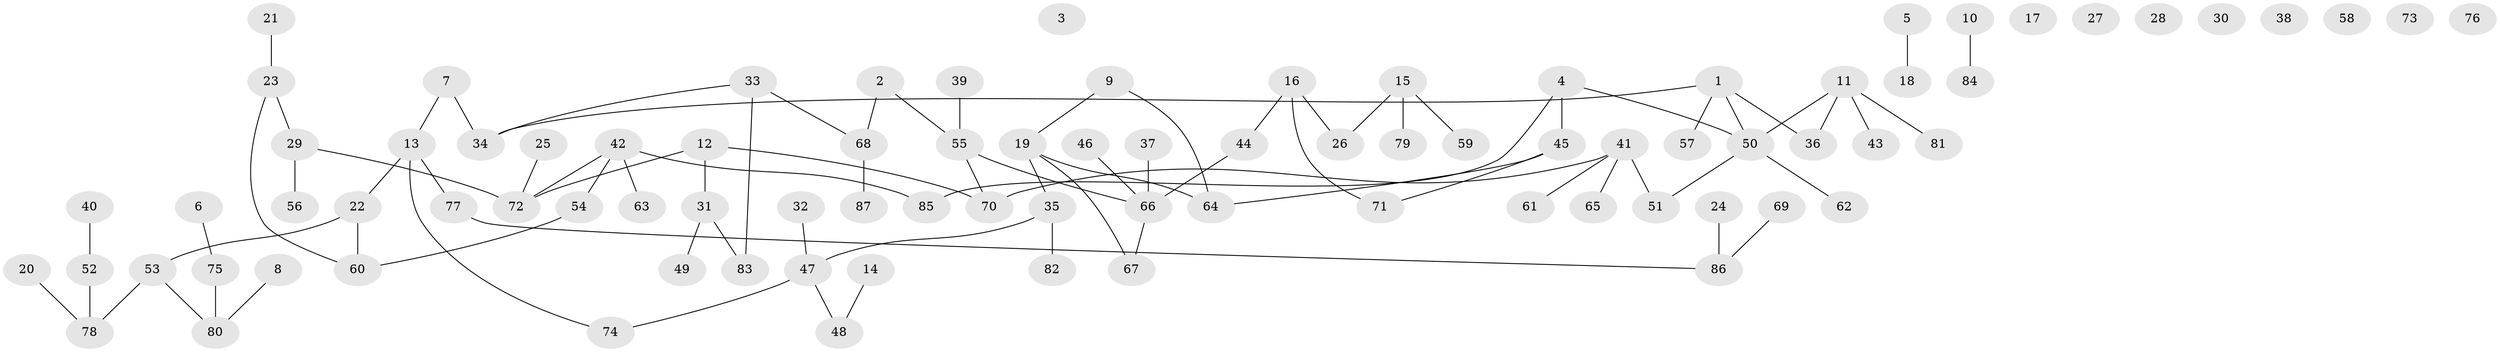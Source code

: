 // coarse degree distribution, {3: 0.11627906976744186, 2: 0.23255813953488372, 0: 0.2558139534883721, 7: 0.046511627906976744, 5: 0.046511627906976744, 1: 0.2558139534883721, 4: 0.023255813953488372, 6: 0.023255813953488372}
// Generated by graph-tools (version 1.1) at 2025/16/03/04/25 18:16:28]
// undirected, 87 vertices, 85 edges
graph export_dot {
graph [start="1"]
  node [color=gray90,style=filled];
  1;
  2;
  3;
  4;
  5;
  6;
  7;
  8;
  9;
  10;
  11;
  12;
  13;
  14;
  15;
  16;
  17;
  18;
  19;
  20;
  21;
  22;
  23;
  24;
  25;
  26;
  27;
  28;
  29;
  30;
  31;
  32;
  33;
  34;
  35;
  36;
  37;
  38;
  39;
  40;
  41;
  42;
  43;
  44;
  45;
  46;
  47;
  48;
  49;
  50;
  51;
  52;
  53;
  54;
  55;
  56;
  57;
  58;
  59;
  60;
  61;
  62;
  63;
  64;
  65;
  66;
  67;
  68;
  69;
  70;
  71;
  72;
  73;
  74;
  75;
  76;
  77;
  78;
  79;
  80;
  81;
  82;
  83;
  84;
  85;
  86;
  87;
  1 -- 34;
  1 -- 36;
  1 -- 50;
  1 -- 57;
  2 -- 55;
  2 -- 68;
  4 -- 45;
  4 -- 50;
  4 -- 85;
  5 -- 18;
  6 -- 75;
  7 -- 13;
  7 -- 34;
  8 -- 80;
  9 -- 19;
  9 -- 64;
  10 -- 84;
  11 -- 36;
  11 -- 43;
  11 -- 50;
  11 -- 81;
  12 -- 31;
  12 -- 70;
  12 -- 72;
  13 -- 22;
  13 -- 74;
  13 -- 77;
  14 -- 48;
  15 -- 26;
  15 -- 59;
  15 -- 79;
  16 -- 26;
  16 -- 44;
  16 -- 71;
  19 -- 35;
  19 -- 64;
  19 -- 67;
  20 -- 78;
  21 -- 23;
  22 -- 53;
  22 -- 60;
  23 -- 29;
  23 -- 60;
  24 -- 86;
  25 -- 72;
  29 -- 56;
  29 -- 72;
  31 -- 49;
  31 -- 83;
  32 -- 47;
  33 -- 34;
  33 -- 68;
  33 -- 83;
  35 -- 47;
  35 -- 82;
  37 -- 66;
  39 -- 55;
  40 -- 52;
  41 -- 51;
  41 -- 61;
  41 -- 65;
  41 -- 70;
  42 -- 54;
  42 -- 63;
  42 -- 72;
  42 -- 85;
  44 -- 66;
  45 -- 64;
  45 -- 71;
  46 -- 66;
  47 -- 48;
  47 -- 74;
  50 -- 51;
  50 -- 62;
  52 -- 78;
  53 -- 78;
  53 -- 80;
  54 -- 60;
  55 -- 66;
  55 -- 70;
  66 -- 67;
  68 -- 87;
  69 -- 86;
  75 -- 80;
  77 -- 86;
}
